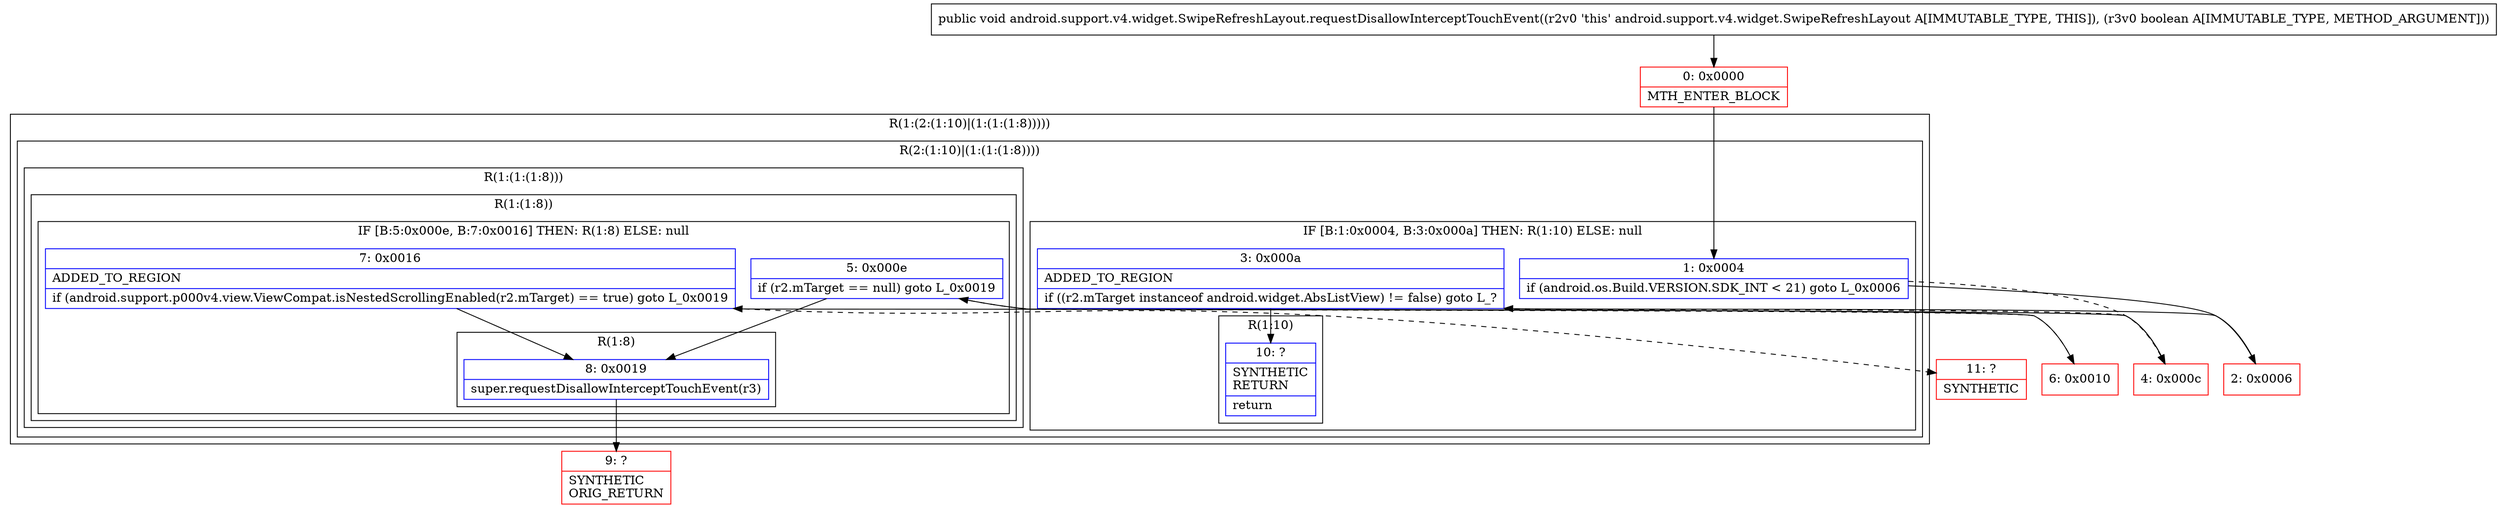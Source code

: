 digraph "CFG forandroid.support.v4.widget.SwipeRefreshLayout.requestDisallowInterceptTouchEvent(Z)V" {
subgraph cluster_Region_334316842 {
label = "R(1:(2:(1:10)|(1:(1:(1:8)))))";
node [shape=record,color=blue];
subgraph cluster_Region_140785686 {
label = "R(2:(1:10)|(1:(1:(1:8))))";
node [shape=record,color=blue];
subgraph cluster_IfRegion_1904743007 {
label = "IF [B:1:0x0004, B:3:0x000a] THEN: R(1:10) ELSE: null";
node [shape=record,color=blue];
Node_1 [shape=record,label="{1\:\ 0x0004|if (android.os.Build.VERSION.SDK_INT \< 21) goto L_0x0006\l}"];
Node_3 [shape=record,label="{3\:\ 0x000a|ADDED_TO_REGION\l|if ((r2.mTarget instanceof android.widget.AbsListView) != false) goto L_?\l}"];
subgraph cluster_Region_1787130986 {
label = "R(1:10)";
node [shape=record,color=blue];
Node_10 [shape=record,label="{10\:\ ?|SYNTHETIC\lRETURN\l|return\l}"];
}
}
subgraph cluster_Region_330868741 {
label = "R(1:(1:(1:8)))";
node [shape=record,color=blue];
subgraph cluster_Region_984979180 {
label = "R(1:(1:8))";
node [shape=record,color=blue];
subgraph cluster_IfRegion_186540303 {
label = "IF [B:5:0x000e, B:7:0x0016] THEN: R(1:8) ELSE: null";
node [shape=record,color=blue];
Node_5 [shape=record,label="{5\:\ 0x000e|if (r2.mTarget == null) goto L_0x0019\l}"];
Node_7 [shape=record,label="{7\:\ 0x0016|ADDED_TO_REGION\l|if (android.support.p000v4.view.ViewCompat.isNestedScrollingEnabled(r2.mTarget) == true) goto L_0x0019\l}"];
subgraph cluster_Region_1249473058 {
label = "R(1:8)";
node [shape=record,color=blue];
Node_8 [shape=record,label="{8\:\ 0x0019|super.requestDisallowInterceptTouchEvent(r3)\l}"];
}
}
}
}
}
}
Node_0 [shape=record,color=red,label="{0\:\ 0x0000|MTH_ENTER_BLOCK\l}"];
Node_2 [shape=record,color=red,label="{2\:\ 0x0006}"];
Node_4 [shape=record,color=red,label="{4\:\ 0x000c}"];
Node_6 [shape=record,color=red,label="{6\:\ 0x0010}"];
Node_9 [shape=record,color=red,label="{9\:\ ?|SYNTHETIC\lORIG_RETURN\l}"];
Node_11 [shape=record,color=red,label="{11\:\ ?|SYNTHETIC\l}"];
MethodNode[shape=record,label="{public void android.support.v4.widget.SwipeRefreshLayout.requestDisallowInterceptTouchEvent((r2v0 'this' android.support.v4.widget.SwipeRefreshLayout A[IMMUTABLE_TYPE, THIS]), (r3v0 boolean A[IMMUTABLE_TYPE, METHOD_ARGUMENT])) }"];
MethodNode -> Node_0;
Node_1 -> Node_2;
Node_1 -> Node_4[style=dashed];
Node_3 -> Node_4[style=dashed];
Node_3 -> Node_10;
Node_5 -> Node_6[style=dashed];
Node_5 -> Node_8;
Node_7 -> Node_8;
Node_7 -> Node_11[style=dashed];
Node_8 -> Node_9;
Node_0 -> Node_1;
Node_2 -> Node_3;
Node_4 -> Node_5;
Node_6 -> Node_7;
}

